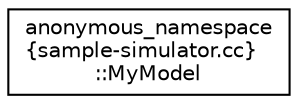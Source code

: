 digraph "Graphical Class Hierarchy"
{
 // LATEX_PDF_SIZE
  edge [fontname="Helvetica",fontsize="10",labelfontname="Helvetica",labelfontsize="10"];
  node [fontname="Helvetica",fontsize="10",shape=record];
  rankdir="LR";
  Node0 [label="anonymous_namespace\l\{sample-simulator.cc\}\l::MyModel",height=0.2,width=0.4,color="black", fillcolor="white", style="filled",URL="$classanonymous__namespace_02sample-simulator_8cc_03_1_1_my_model.html",tooltip="Simple model object to illustrate event handling."];
}
